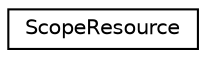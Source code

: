 digraph "Graphical Class Hierarchy"
{
  edge [fontname="Helvetica",fontsize="10",labelfontname="Helvetica",labelfontsize="10"];
  node [fontname="Helvetica",fontsize="10",shape=record];
  rankdir="LR";
  Node0 [label="ScopeResource",height=0.2,width=0.4,color="black", fillcolor="white", style="filled",URL="$structaworx_1_1lib_1_1expressions_1_1ScopeResource.html"];
}
